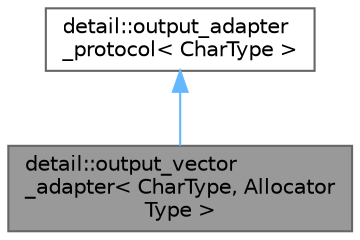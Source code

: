 digraph "detail::output_vector_adapter&lt; CharType, AllocatorType &gt;"
{
 // LATEX_PDF_SIZE
  bgcolor="transparent";
  edge [fontname=Helvetica,fontsize=10,labelfontname=Helvetica,labelfontsize=10];
  node [fontname=Helvetica,fontsize=10,shape=box,height=0.2,width=0.4];
  Node1 [id="Node000001",label="detail::output_vector\l_adapter\< CharType, Allocator\lType \>",height=0.2,width=0.4,color="gray40", fillcolor="grey60", style="filled", fontcolor="black",tooltip="output adapter for byte vectors"];
  Node2 -> Node1 [id="edge1_Node000001_Node000002",dir="back",color="steelblue1",style="solid",tooltip=" "];
  Node2 [id="Node000002",label="detail::output_adapter\l_protocol\< CharType \>",height=0.2,width=0.4,color="gray40", fillcolor="white", style="filled",URL="$structdetail_1_1output__adapter__protocol.html",tooltip="abstract output adapter interface"];
}
